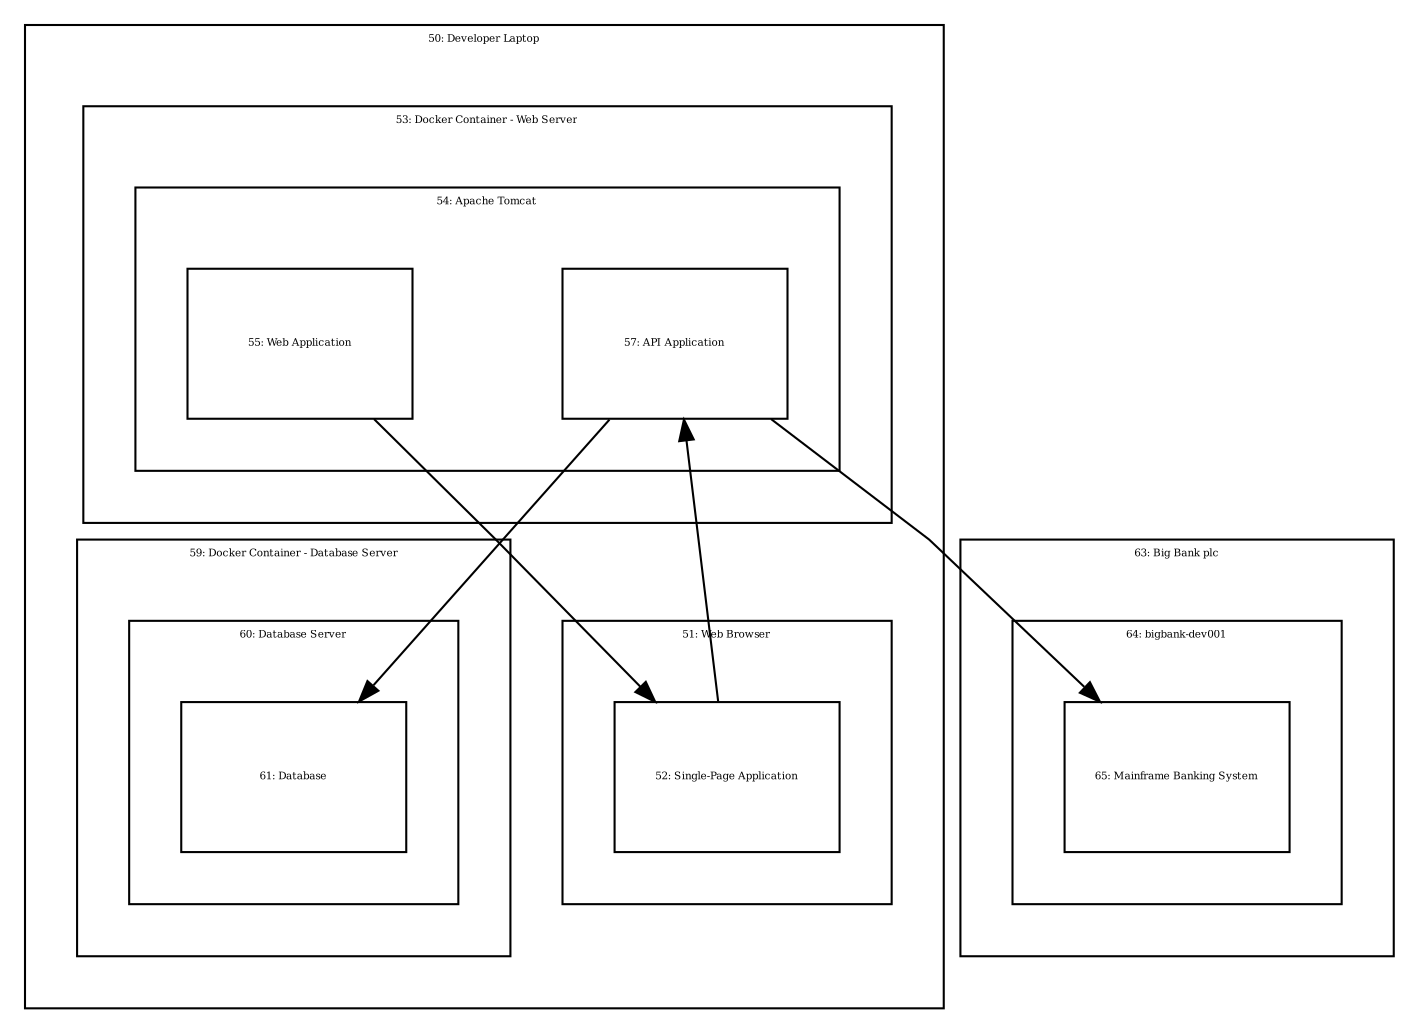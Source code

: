 digraph {
  compound=true
  graph [splines=polyline,rankdir=TB,ranksep=1.0,nodesep=1.0,fontsize=5]
  node [shape=box,fontsize=5]
  edge []

subgraph cluster_50 {
  margin=25
  label="50: Developer Laptop"
  subgraph cluster_53 {
    margin=25
    label="53: Docker Container - Web Server"
    subgraph cluster_54 {
      margin=25
      label="54: Apache Tomcat"
      57 [width=1.500000,height=1.000000,fixedsize=true,id=57,label="57: API Application"]
      55 [width=1.500000,height=1.000000,fixedsize=true,id=55,label="55: Web Application"]
    }
  }
  subgraph cluster_51 {
    margin=25
    label="51: Web Browser"
    52 [width=1.500000,height=1.000000,fixedsize=true,id=52,label="52: Single-Page Application"]
  }
  subgraph cluster_59 {
    margin=25
    label="59: Docker Container - Database Server"
    subgraph cluster_60 {
      margin=25
      label="60: Database Server"
      61 [width=1.500000,height=1.000000,fixedsize=true,id=61,label="61: Database"]
    }
  }
}
subgraph cluster_63 {
  margin=25
  label="63: Big Bank plc"
  subgraph cluster_64 {
    margin=25
    label="64: bigbank-dev001"
    65 [width=1.500000,height=1.000000,fixedsize=true,id=65,label="65: Mainframe Banking System"]
  }
}

  57 -> 61 [id=62]
  55 -> 52 [id=56]
  57 -> 65 [id=66]
  52 -> 57 [id=58]
}